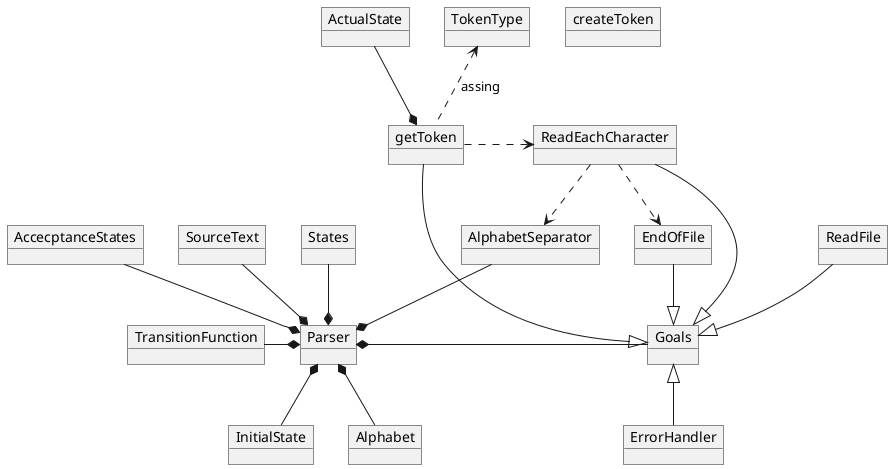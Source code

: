 @startuml dddparser

object Parser

object TransitionFunction

object AccecptanceStates

object InitialState

object Alphabet

object States

object ActualState

object Goals

object ReadFile

object ReadEachCharacter

object getToken
object createToken

object TokenType

object ErrorHandler

object AlphabetSeparator
object SourceText

object EndOfFile


Parser *-left- TransitionFunction
Parser *-up- AccecptanceStates
Parser *-- InitialState
Parser *-- Alphabet
Parser *-up- States
Parser *-up- SourceText

Parser *-up- AlphabetSeparator


Parser *-right- Goals
ReadFile -down-|> Goals
ReadEachCharacter -down-|> Goals
ErrorHandler -up-|> Goals
getToken -left-|> Goals
getToken .up.>TokenType:assing
getToken *-up- ActualState
getToken .right.> ReadEachCharacter

EndOfFile --|> Goals

ReadEachCharacter ..> AlphabetSeparator
ReadEachCharacter ..> EndOfFile




@enduml